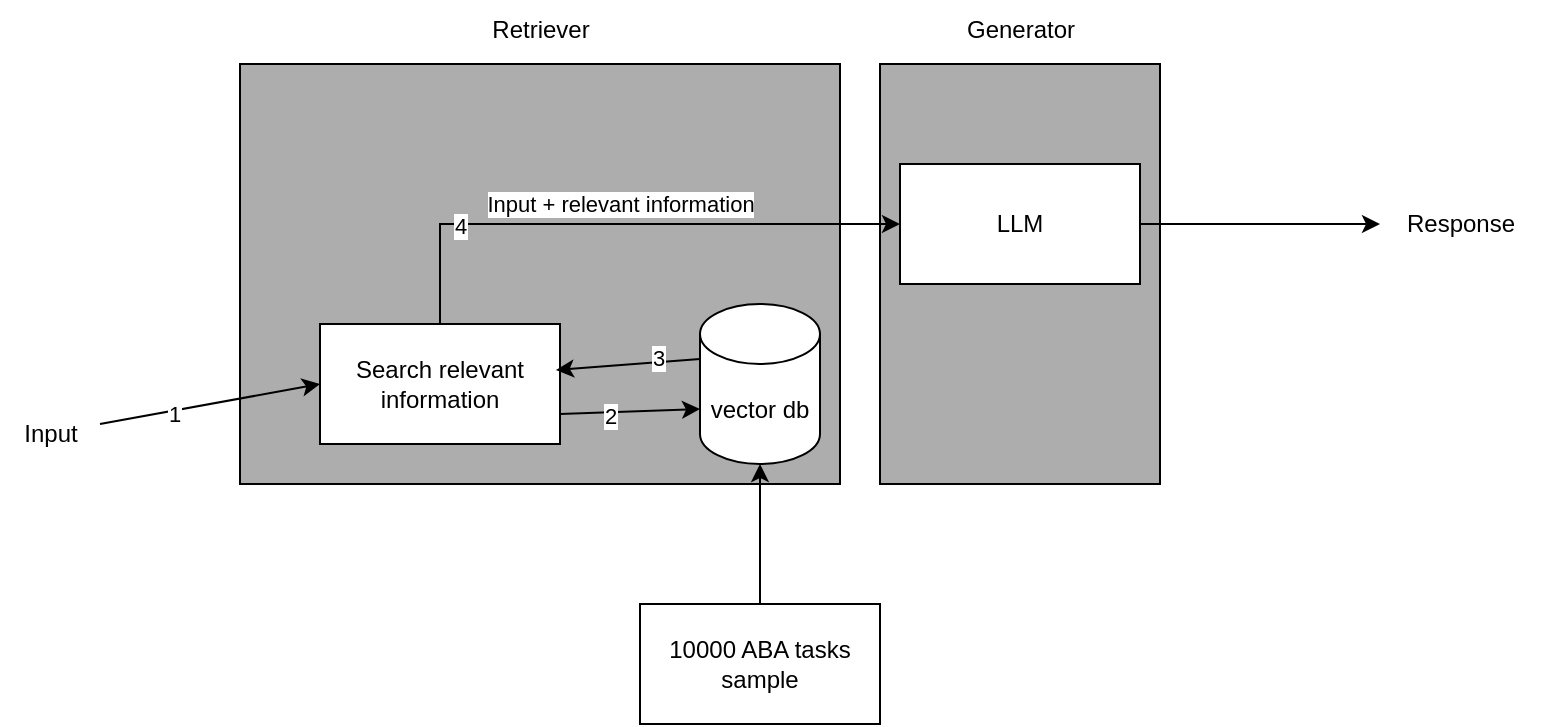 <mxfile version="22.1.2" type="device">
  <diagram name="第1頁" id="gq_dAAxRhSt2FnhtEQcW">
    <mxGraphModel dx="1602" dy="587" grid="1" gridSize="10" guides="1" tooltips="1" connect="1" arrows="1" fold="1" page="1" pageScale="1" pageWidth="827" pageHeight="1169" math="0" shadow="0">
      <root>
        <mxCell id="0" />
        <mxCell id="1" parent="0" />
        <mxCell id="P0tX6MLZ6tOh-OeE1x9M-3" value="10000 ABA tasks sample" style="rounded=0;whiteSpace=wrap;html=1;" vertex="1" parent="1">
          <mxGeometry x="300" y="630" width="120" height="60" as="geometry" />
        </mxCell>
        <mxCell id="P0tX6MLZ6tOh-OeE1x9M-8" value="" style="rounded=0;whiteSpace=wrap;html=1;fillColor=#ADADAD;" vertex="1" parent="1">
          <mxGeometry x="420" y="360" width="140" height="210" as="geometry" />
        </mxCell>
        <mxCell id="P0tX6MLZ6tOh-OeE1x9M-9" value="Generator" style="text;html=1;align=center;verticalAlign=middle;resizable=0;points=[];autosize=1;strokeColor=none;fillColor=none;" vertex="1" parent="1">
          <mxGeometry x="450" y="328" width="80" height="30" as="geometry" />
        </mxCell>
        <mxCell id="P0tX6MLZ6tOh-OeE1x9M-33" style="edgeStyle=orthogonalEdgeStyle;rounded=0;orthogonalLoop=1;jettySize=auto;html=1;exitX=1;exitY=0.5;exitDx=0;exitDy=0;" edge="1" parent="1" source="P0tX6MLZ6tOh-OeE1x9M-10">
          <mxGeometry relative="1" as="geometry">
            <mxPoint x="670" y="440" as="targetPoint" />
          </mxGeometry>
        </mxCell>
        <mxCell id="P0tX6MLZ6tOh-OeE1x9M-10" value="LLM" style="rounded=0;whiteSpace=wrap;html=1;" vertex="1" parent="1">
          <mxGeometry x="430" y="410" width="120" height="60" as="geometry" />
        </mxCell>
        <mxCell id="P0tX6MLZ6tOh-OeE1x9M-13" value="" style="rounded=0;whiteSpace=wrap;html=1;fillColor=#ADADAD;" vertex="1" parent="1">
          <mxGeometry x="100" y="360" width="300" height="210" as="geometry" />
        </mxCell>
        <mxCell id="P0tX6MLZ6tOh-OeE1x9M-14" value="Retriever" style="text;html=1;align=center;verticalAlign=middle;resizable=0;points=[];autosize=1;strokeColor=none;fillColor=none;" vertex="1" parent="1">
          <mxGeometry x="215" y="328" width="70" height="30" as="geometry" />
        </mxCell>
        <mxCell id="P0tX6MLZ6tOh-OeE1x9M-1" value="vector db" style="shape=cylinder3;whiteSpace=wrap;html=1;boundedLbl=1;backgroundOutline=1;size=15;" vertex="1" parent="1">
          <mxGeometry x="330" y="480" width="60" height="80" as="geometry" />
        </mxCell>
        <mxCell id="P0tX6MLZ6tOh-OeE1x9M-16" style="edgeStyle=orthogonalEdgeStyle;rounded=0;orthogonalLoop=1;jettySize=auto;html=1;entryX=0.5;entryY=1;entryDx=0;entryDy=0;entryPerimeter=0;" edge="1" parent="1" source="P0tX6MLZ6tOh-OeE1x9M-3" target="P0tX6MLZ6tOh-OeE1x9M-1">
          <mxGeometry relative="1" as="geometry" />
        </mxCell>
        <mxCell id="P0tX6MLZ6tOh-OeE1x9M-30" style="edgeStyle=orthogonalEdgeStyle;rounded=0;orthogonalLoop=1;jettySize=auto;html=1;exitX=0.5;exitY=0;exitDx=0;exitDy=0;entryX=0;entryY=0.5;entryDx=0;entryDy=0;" edge="1" parent="1" source="P0tX6MLZ6tOh-OeE1x9M-19" target="P0tX6MLZ6tOh-OeE1x9M-10">
          <mxGeometry relative="1" as="geometry" />
        </mxCell>
        <mxCell id="P0tX6MLZ6tOh-OeE1x9M-31" value="Input + relevant information" style="edgeLabel;html=1;align=center;verticalAlign=middle;resizable=0;points=[];" vertex="1" connectable="0" parent="P0tX6MLZ6tOh-OeE1x9M-30">
          <mxGeometry x="-0.35" y="1" relative="1" as="geometry">
            <mxPoint x="49" y="-9" as="offset" />
          </mxGeometry>
        </mxCell>
        <mxCell id="P0tX6MLZ6tOh-OeE1x9M-32" value="4" style="edgeLabel;html=1;align=center;verticalAlign=middle;resizable=0;points=[];" vertex="1" connectable="0" parent="P0tX6MLZ6tOh-OeE1x9M-30">
          <mxGeometry x="-0.571" y="-1" relative="1" as="geometry">
            <mxPoint as="offset" />
          </mxGeometry>
        </mxCell>
        <mxCell id="P0tX6MLZ6tOh-OeE1x9M-19" value="Search relevant information" style="rounded=0;whiteSpace=wrap;html=1;" vertex="1" parent="1">
          <mxGeometry x="140" y="490" width="120" height="60" as="geometry" />
        </mxCell>
        <mxCell id="P0tX6MLZ6tOh-OeE1x9M-21" value="" style="endArrow=classic;html=1;rounded=0;entryX=0;entryY=0.5;entryDx=0;entryDy=0;" edge="1" parent="1" target="P0tX6MLZ6tOh-OeE1x9M-19">
          <mxGeometry width="50" height="50" relative="1" as="geometry">
            <mxPoint x="30" y="540" as="sourcePoint" />
            <mxPoint x="270" y="390" as="targetPoint" />
          </mxGeometry>
        </mxCell>
        <mxCell id="P0tX6MLZ6tOh-OeE1x9M-28" value="1" style="edgeLabel;html=1;align=center;verticalAlign=middle;resizable=0;points=[];" vertex="1" connectable="0" parent="P0tX6MLZ6tOh-OeE1x9M-21">
          <mxGeometry x="-0.35" y="-2" relative="1" as="geometry">
            <mxPoint y="-1" as="offset" />
          </mxGeometry>
        </mxCell>
        <mxCell id="P0tX6MLZ6tOh-OeE1x9M-22" value="" style="endArrow=classic;html=1;rounded=0;exitX=1;exitY=0.75;exitDx=0;exitDy=0;entryX=0;entryY=0;entryDx=0;entryDy=52.5;entryPerimeter=0;" edge="1" parent="1" source="P0tX6MLZ6tOh-OeE1x9M-19" target="P0tX6MLZ6tOh-OeE1x9M-1">
          <mxGeometry width="50" height="50" relative="1" as="geometry">
            <mxPoint x="220" y="440" as="sourcePoint" />
            <mxPoint x="270" y="390" as="targetPoint" />
          </mxGeometry>
        </mxCell>
        <mxCell id="P0tX6MLZ6tOh-OeE1x9M-24" value="2" style="edgeLabel;html=1;align=center;verticalAlign=middle;resizable=0;points=[];" vertex="1" connectable="0" parent="P0tX6MLZ6tOh-OeE1x9M-22">
          <mxGeometry x="-0.288" y="-2" relative="1" as="geometry">
            <mxPoint as="offset" />
          </mxGeometry>
        </mxCell>
        <mxCell id="P0tX6MLZ6tOh-OeE1x9M-26" value="" style="endArrow=classic;html=1;rounded=0;entryX=0.983;entryY=0.383;entryDx=0;entryDy=0;entryPerimeter=0;exitX=0;exitY=0;exitDx=0;exitDy=27.5;exitPerimeter=0;" edge="1" parent="1" source="P0tX6MLZ6tOh-OeE1x9M-1" target="P0tX6MLZ6tOh-OeE1x9M-19">
          <mxGeometry width="50" height="50" relative="1" as="geometry">
            <mxPoint x="220" y="440" as="sourcePoint" />
            <mxPoint x="270" y="390" as="targetPoint" />
          </mxGeometry>
        </mxCell>
        <mxCell id="P0tX6MLZ6tOh-OeE1x9M-27" value="3" style="edgeLabel;html=1;align=center;verticalAlign=middle;resizable=0;points=[];" vertex="1" connectable="0" parent="P0tX6MLZ6tOh-OeE1x9M-26">
          <mxGeometry x="-0.421" y="-2" relative="1" as="geometry">
            <mxPoint as="offset" />
          </mxGeometry>
        </mxCell>
        <mxCell id="P0tX6MLZ6tOh-OeE1x9M-29" value="Input" style="text;html=1;align=center;verticalAlign=middle;resizable=0;points=[];autosize=1;strokeColor=none;fillColor=none;" vertex="1" parent="1">
          <mxGeometry x="-20" y="530" width="50" height="30" as="geometry" />
        </mxCell>
        <mxCell id="P0tX6MLZ6tOh-OeE1x9M-34" value="Response" style="text;html=1;align=center;verticalAlign=middle;resizable=0;points=[];autosize=1;strokeColor=none;fillColor=none;" vertex="1" parent="1">
          <mxGeometry x="670" y="425" width="80" height="30" as="geometry" />
        </mxCell>
      </root>
    </mxGraphModel>
  </diagram>
</mxfile>
